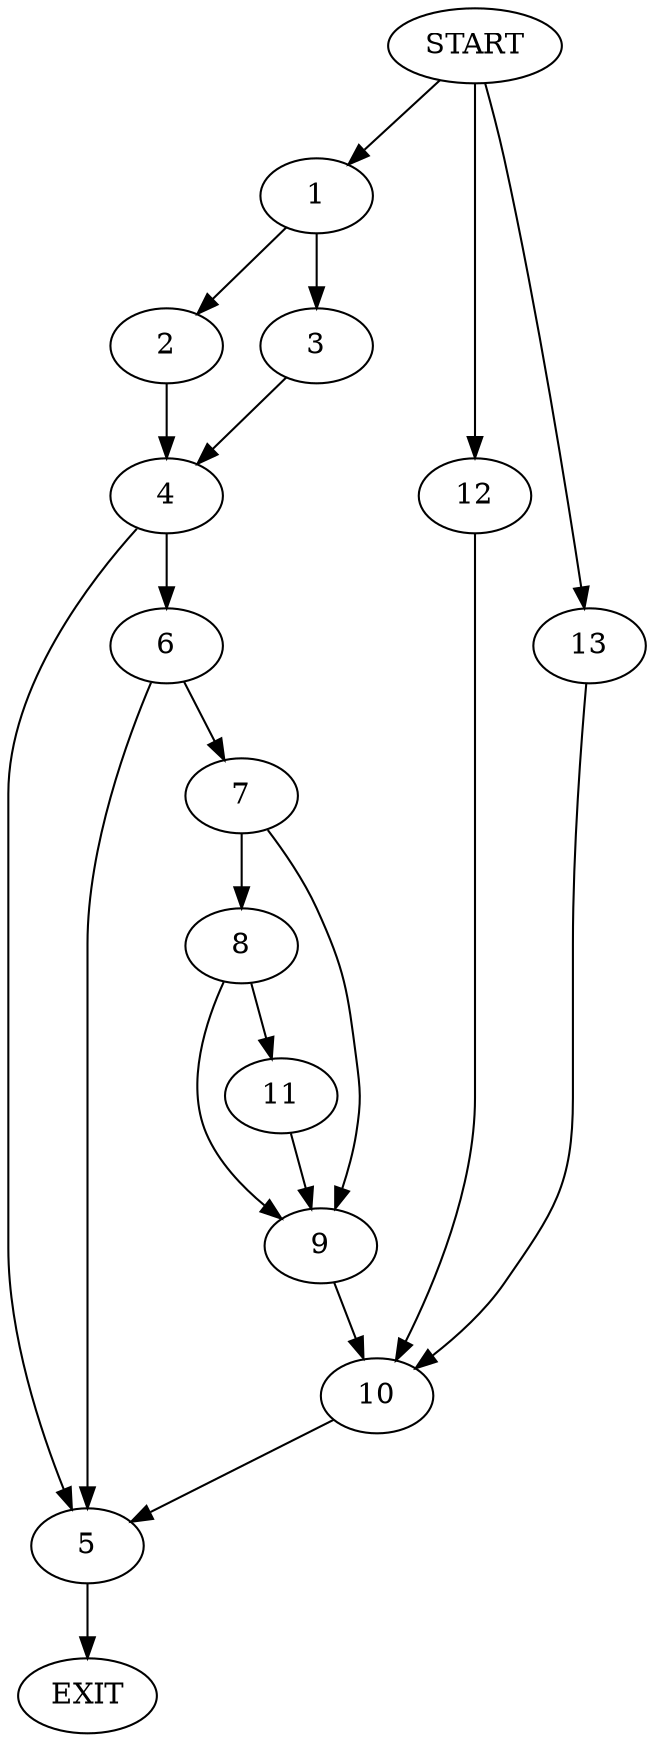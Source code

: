digraph {
0 [label="START"]
14 [label="EXIT"]
0 -> 1
1 -> 2
1 -> 3
3 -> 4
2 -> 4
4 -> 5
4 -> 6
6 -> 7
6 -> 5
5 -> 14
7 -> 8
7 -> 9
9 -> 10
8 -> 11
8 -> 9
11 -> 9
10 -> 5
0 -> 12
12 -> 10
0 -> 13
13 -> 10
}
